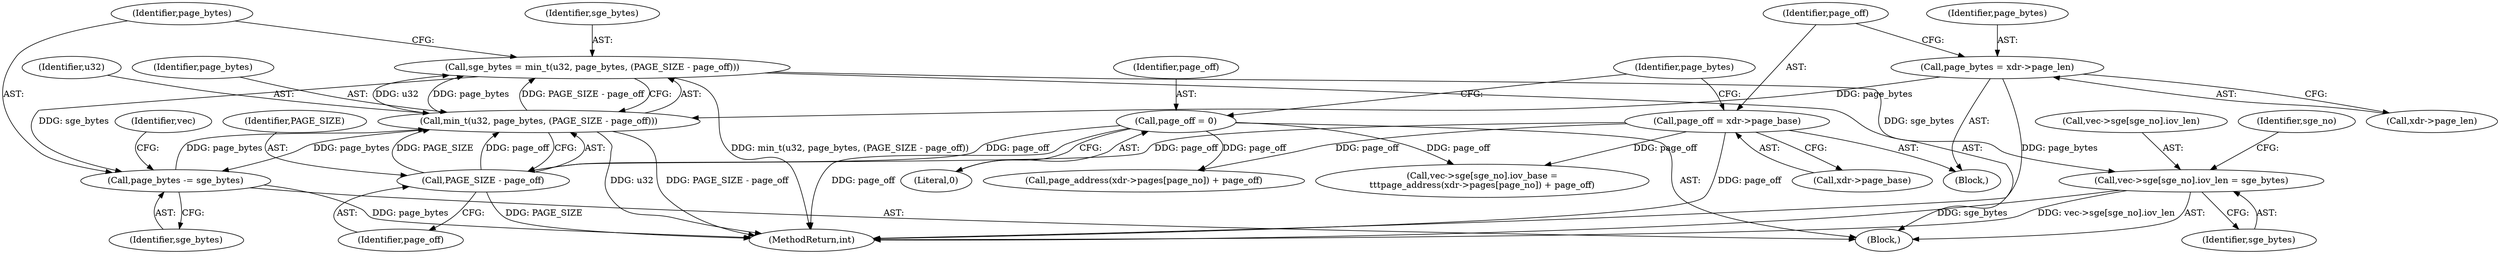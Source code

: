 digraph "1_linux_c70422f760c120480fee4de6c38804c72aa26bc1_38@integer" {
"1000214" [label="(Call,sge_bytes = min_t(u32, page_bytes, (PAGE_SIZE - page_off)))"];
"1000216" [label="(Call,min_t(u32, page_bytes, (PAGE_SIZE - page_off)))"];
"1000185" [label="(Call,page_bytes = xdr->page_len)"];
"1000222" [label="(Call,page_bytes -= sge_bytes)"];
"1000214" [label="(Call,sge_bytes = min_t(u32, page_bytes, (PAGE_SIZE - page_off)))"];
"1000219" [label="(Call,PAGE_SIZE - page_off)"];
"1000238" [label="(Call,page_off = 0)"];
"1000190" [label="(Call,page_off = xdr->page_base)"];
"1000225" [label="(Call,vec->sge[sge_no].iov_len = sge_bytes)"];
"1000220" [label="(Identifier,PAGE_SIZE)"];
"1000190" [label="(Call,page_off = xdr->page_base)"];
"1000217" [label="(Identifier,u32)"];
"1000185" [label="(Call,page_bytes = xdr->page_len)"];
"1000110" [label="(Block,)"];
"1000229" [label="(Identifier,vec)"];
"1000196" [label="(Identifier,page_bytes)"];
"1000216" [label="(Call,min_t(u32, page_bytes, (PAGE_SIZE - page_off)))"];
"1000224" [label="(Identifier,sge_bytes)"];
"1000226" [label="(Call,vec->sge[sge_no].iov_len)"];
"1000218" [label="(Identifier,page_bytes)"];
"1000206" [label="(Call,page_address(xdr->pages[page_no]) + page_off)"];
"1000233" [label="(Identifier,sge_bytes)"];
"1000225" [label="(Call,vec->sge[sge_no].iov_len = sge_bytes)"];
"1000192" [label="(Call,xdr->page_base)"];
"1000239" [label="(Identifier,page_off)"];
"1000187" [label="(Call,xdr->page_len)"];
"1000235" [label="(Identifier,sge_no)"];
"1000219" [label="(Call,PAGE_SIZE - page_off)"];
"1000240" [label="(Literal,0)"];
"1000186" [label="(Identifier,page_bytes)"];
"1000238" [label="(Call,page_off = 0)"];
"1000222" [label="(Call,page_bytes -= sge_bytes)"];
"1000221" [label="(Identifier,page_off)"];
"1000215" [label="(Identifier,sge_bytes)"];
"1000198" [label="(Call,vec->sge[sge_no].iov_base =\n\t\t\tpage_address(xdr->pages[page_no]) + page_off)"];
"1000343" [label="(MethodReturn,int)"];
"1000191" [label="(Identifier,page_off)"];
"1000223" [label="(Identifier,page_bytes)"];
"1000214" [label="(Call,sge_bytes = min_t(u32, page_bytes, (PAGE_SIZE - page_off)))"];
"1000197" [label="(Block,)"];
"1000214" -> "1000197"  [label="AST: "];
"1000214" -> "1000216"  [label="CFG: "];
"1000215" -> "1000214"  [label="AST: "];
"1000216" -> "1000214"  [label="AST: "];
"1000223" -> "1000214"  [label="CFG: "];
"1000214" -> "1000343"  [label="DDG: min_t(u32, page_bytes, (PAGE_SIZE - page_off))"];
"1000216" -> "1000214"  [label="DDG: u32"];
"1000216" -> "1000214"  [label="DDG: page_bytes"];
"1000216" -> "1000214"  [label="DDG: PAGE_SIZE - page_off"];
"1000214" -> "1000222"  [label="DDG: sge_bytes"];
"1000214" -> "1000225"  [label="DDG: sge_bytes"];
"1000216" -> "1000219"  [label="CFG: "];
"1000217" -> "1000216"  [label="AST: "];
"1000218" -> "1000216"  [label="AST: "];
"1000219" -> "1000216"  [label="AST: "];
"1000216" -> "1000343"  [label="DDG: PAGE_SIZE - page_off"];
"1000216" -> "1000343"  [label="DDG: u32"];
"1000185" -> "1000216"  [label="DDG: page_bytes"];
"1000222" -> "1000216"  [label="DDG: page_bytes"];
"1000219" -> "1000216"  [label="DDG: PAGE_SIZE"];
"1000219" -> "1000216"  [label="DDG: page_off"];
"1000216" -> "1000222"  [label="DDG: page_bytes"];
"1000185" -> "1000110"  [label="AST: "];
"1000185" -> "1000187"  [label="CFG: "];
"1000186" -> "1000185"  [label="AST: "];
"1000187" -> "1000185"  [label="AST: "];
"1000191" -> "1000185"  [label="CFG: "];
"1000185" -> "1000343"  [label="DDG: page_bytes"];
"1000222" -> "1000197"  [label="AST: "];
"1000222" -> "1000224"  [label="CFG: "];
"1000223" -> "1000222"  [label="AST: "];
"1000224" -> "1000222"  [label="AST: "];
"1000229" -> "1000222"  [label="CFG: "];
"1000222" -> "1000343"  [label="DDG: page_bytes"];
"1000219" -> "1000221"  [label="CFG: "];
"1000220" -> "1000219"  [label="AST: "];
"1000221" -> "1000219"  [label="AST: "];
"1000219" -> "1000343"  [label="DDG: PAGE_SIZE"];
"1000238" -> "1000219"  [label="DDG: page_off"];
"1000190" -> "1000219"  [label="DDG: page_off"];
"1000238" -> "1000197"  [label="AST: "];
"1000238" -> "1000240"  [label="CFG: "];
"1000239" -> "1000238"  [label="AST: "];
"1000240" -> "1000238"  [label="AST: "];
"1000196" -> "1000238"  [label="CFG: "];
"1000238" -> "1000343"  [label="DDG: page_off"];
"1000238" -> "1000198"  [label="DDG: page_off"];
"1000238" -> "1000206"  [label="DDG: page_off"];
"1000190" -> "1000110"  [label="AST: "];
"1000190" -> "1000192"  [label="CFG: "];
"1000191" -> "1000190"  [label="AST: "];
"1000192" -> "1000190"  [label="AST: "];
"1000196" -> "1000190"  [label="CFG: "];
"1000190" -> "1000343"  [label="DDG: page_off"];
"1000190" -> "1000198"  [label="DDG: page_off"];
"1000190" -> "1000206"  [label="DDG: page_off"];
"1000225" -> "1000197"  [label="AST: "];
"1000225" -> "1000233"  [label="CFG: "];
"1000226" -> "1000225"  [label="AST: "];
"1000233" -> "1000225"  [label="AST: "];
"1000235" -> "1000225"  [label="CFG: "];
"1000225" -> "1000343"  [label="DDG: sge_bytes"];
"1000225" -> "1000343"  [label="DDG: vec->sge[sge_no].iov_len"];
}

